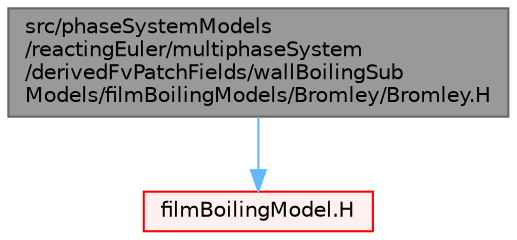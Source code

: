 digraph "src/phaseSystemModels/reactingEuler/multiphaseSystem/derivedFvPatchFields/wallBoilingSubModels/filmBoilingModels/Bromley/Bromley.H"
{
 // LATEX_PDF_SIZE
  bgcolor="transparent";
  edge [fontname=Helvetica,fontsize=10,labelfontname=Helvetica,labelfontsize=10];
  node [fontname=Helvetica,fontsize=10,shape=box,height=0.2,width=0.4];
  Node1 [id="Node000001",label="src/phaseSystemModels\l/reactingEuler/multiphaseSystem\l/derivedFvPatchFields/wallBoilingSub\lModels/filmBoilingModels/Bromley/Bromley.H",height=0.2,width=0.4,color="gray40", fillcolor="grey60", style="filled", fontcolor="black",tooltip=" "];
  Node1 -> Node2 [id="edge1_Node000001_Node000002",color="steelblue1",style="solid",tooltip=" "];
  Node2 [id="Node000002",label="filmBoilingModel.H",height=0.2,width=0.4,color="red", fillcolor="#FFF0F0", style="filled",URL="$filmBoilingModel_8H.html",tooltip=" "];
}
